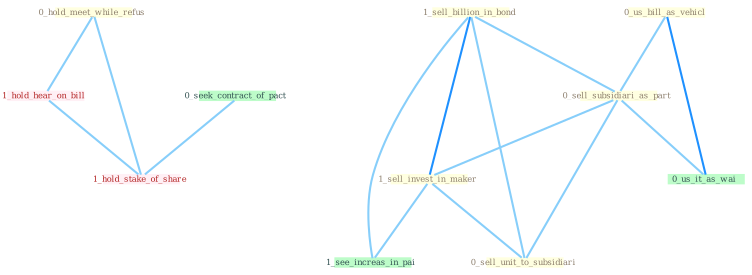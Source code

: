 Graph G{ 
    node
    [shape=polygon,style=filled,width=.5,height=.06,color="#BDFCC9",fixedsize=true,fontsize=4,
    fontcolor="#2f4f4f"];
    {node
    [color="#ffffe0", fontcolor="#8b7d6b"] "0_hold_meet_while_refus " "1_sell_billion_in_bond " "0_us_bill_as_vehicl " "0_sell_subsidiari_as_part " "1_sell_invest_in_maker " "0_sell_unit_to_subsidiari "}
{node [color="#fff0f5", fontcolor="#b22222"] "1_hold_hear_on_bill " "1_hold_stake_of_share "}
edge [color="#B0E2FF"];

	"0_hold_meet_while_refus " -- "1_hold_hear_on_bill " [w="1", color="#87cefa" ];
	"0_hold_meet_while_refus " -- "1_hold_stake_of_share " [w="1", color="#87cefa" ];
	"1_sell_billion_in_bond " -- "0_sell_subsidiari_as_part " [w="1", color="#87cefa" ];
	"1_sell_billion_in_bond " -- "1_sell_invest_in_maker " [w="2", color="#1e90ff" , len=0.8];
	"1_sell_billion_in_bond " -- "0_sell_unit_to_subsidiari " [w="1", color="#87cefa" ];
	"1_sell_billion_in_bond " -- "1_see_increas_in_pai " [w="1", color="#87cefa" ];
	"0_us_bill_as_vehicl " -- "0_sell_subsidiari_as_part " [w="1", color="#87cefa" ];
	"0_us_bill_as_vehicl " -- "0_us_it_as_wai " [w="2", color="#1e90ff" , len=0.8];
	"0_sell_subsidiari_as_part " -- "1_sell_invest_in_maker " [w="1", color="#87cefa" ];
	"0_sell_subsidiari_as_part " -- "0_sell_unit_to_subsidiari " [w="1", color="#87cefa" ];
	"0_sell_subsidiari_as_part " -- "0_us_it_as_wai " [w="1", color="#87cefa" ];
	"1_sell_invest_in_maker " -- "0_sell_unit_to_subsidiari " [w="1", color="#87cefa" ];
	"1_sell_invest_in_maker " -- "1_see_increas_in_pai " [w="1", color="#87cefa" ];
	"0_seek_contract_of_pact " -- "1_hold_stake_of_share " [w="1", color="#87cefa" ];
	"1_hold_hear_on_bill " -- "1_hold_stake_of_share " [w="1", color="#87cefa" ];
}